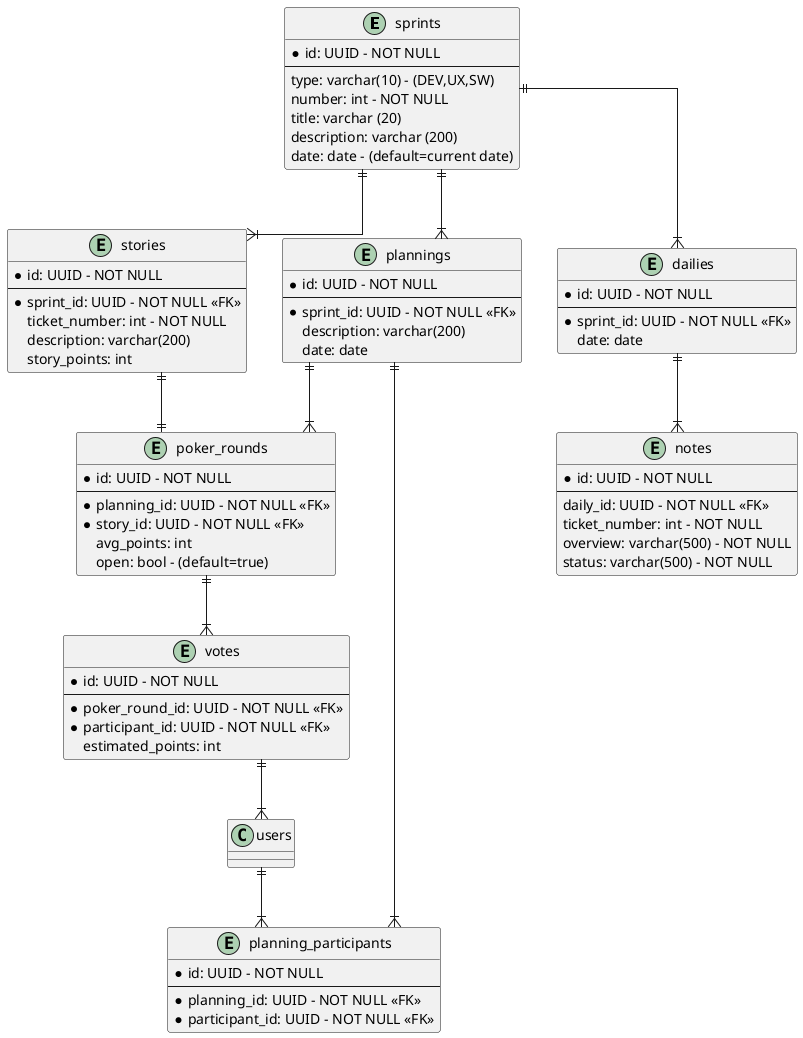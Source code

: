 @startuml

' hide the spot
' hide circle

' avoid problems with angled crows feet
skinparam linetype ortho

entity "sprints" as sprints {
  *id: UUID - NOT NULL
  --
  type: varchar(10) - (DEV,UX,SW)
  number: int - NOT NULL
  title: varchar (20)
  description: varchar (200)
  date: date - (default=current date)
}

entity "stories" as stories {
  *id: UUID - NOT NULL
  --
  *sprint_id: UUID - NOT NULL <<FK>>
  ticket_number: int - NOT NULL
  description: varchar(200)
  story_points: int
}


entity "plannings" as plannings {
  *id: UUID - NOT NULL
  --
  *sprint_id: UUID - NOT NULL <<FK>>
  description: varchar(200)
  date: date
}

entity "planning_participants" as planning_participants{
  *id: UUID - NOT NULL
  --
  *planning_id: UUID - NOT NULL <<FK>>
  *participant_id: UUID - NOT NULL <<FK>>
}

entity "poker_rounds" as poker_rounds{
  *id: UUID - NOT NULL
  --
  *planning_id: UUID - NOT NULL <<FK>>
  *story_id: UUID - NOT NULL <<FK>>
  avg_points: int
  open: bool - (default=true)
}

entity "votes" as votes{
  *id: UUID - NOT NULL
  --
  *poker_round_id: UUID - NOT NULL <<FK>>
  *participant_id: UUID - NOT NULL <<FK>>
  estimated_points: int
}


entity "dailies" as dailies {
  *id: UUID - NOT NULL
  --
  *sprint_id: UUID - NOT NULL <<FK>>
  date: date
}

entity "notes" as notes{
  *id: UUID - NOT NULL
  --
  daily_id: UUID - NOT NULL <<FK>>
  ticket_number: int - NOT NULL
  overview: varchar(500) - NOT NULL
  status: varchar(500) - NOT NULL
}

sprints ||--|{ stories
sprints ||--|{ plannings
sprints ||--|{ dailies

stories ||--|| poker_rounds

plannings ||--|{ planning_participants
plannings ||--|{ poker_rounds

poker_rounds ||--|{ votes

votes ||--|{ users

dailies ||--|{ notes

users ||--|{ planning_participants


@enduml
